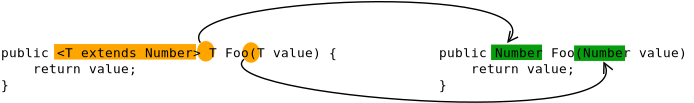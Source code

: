 <?xml version="1.0" encoding="UTF-8"?>
<dia:diagram xmlns:dia="http://www.lysator.liu.se/~alla/dia/">
  <dia:layer name="新建图层 1" visible="true" active="true">
    <dia:object type="Standard - Box" version="0" id="O0">
      <dia:attribute name="obj_pos">
        <dia:point val="15.228,22.368"/>
      </dia:attribute>
      <dia:attribute name="obj_bb">
        <dia:rectangle val="15.228,22.368;22.378,23.193"/>
      </dia:attribute>
      <dia:attribute name="elem_corner">
        <dia:point val="15.228,22.368"/>
      </dia:attribute>
      <dia:attribute name="elem_width">
        <dia:real val="7.15"/>
      </dia:attribute>
      <dia:attribute name="elem_height">
        <dia:real val="0.825"/>
      </dia:attribute>
      <dia:attribute name="border_width">
        <dia:real val="1.175e-38"/>
      </dia:attribute>
      <dia:attribute name="border_color">
        <dia:color val="#ffffff"/>
      </dia:attribute>
      <dia:attribute name="inner_color">
        <dia:color val="#ffa500"/>
      </dia:attribute>
      <dia:attribute name="show_background">
        <dia:boolean val="true"/>
      </dia:attribute>
    </dia:object>
    <dia:object type="Standard - Ellipse" version="0" id="O1">
      <dia:attribute name="obj_pos">
        <dia:point val="22.378,22.218"/>
      </dia:attribute>
      <dia:attribute name="obj_bb">
        <dia:rectangle val="22.378,22.218;23.303,23.293"/>
      </dia:attribute>
      <dia:attribute name="elem_corner">
        <dia:point val="22.378,22.218"/>
      </dia:attribute>
      <dia:attribute name="elem_width">
        <dia:real val="0.925"/>
      </dia:attribute>
      <dia:attribute name="elem_height">
        <dia:real val="1.075"/>
      </dia:attribute>
      <dia:attribute name="border_width">
        <dia:real val="1.175e-38"/>
      </dia:attribute>
      <dia:attribute name="border_color">
        <dia:color val="#ffffff"/>
      </dia:attribute>
      <dia:attribute name="inner_color">
        <dia:color val="#ffa500"/>
      </dia:attribute>
    </dia:object>
    <dia:object type="Standard - Ellipse" version="0" id="O2">
      <dia:attribute name="obj_pos">
        <dia:point val="24.64,22.28"/>
      </dia:attribute>
      <dia:attribute name="obj_bb">
        <dia:rectangle val="24.64,22.28;25.565,23.355"/>
      </dia:attribute>
      <dia:attribute name="elem_corner">
        <dia:point val="24.64,22.28"/>
      </dia:attribute>
      <dia:attribute name="elem_width">
        <dia:real val="0.925"/>
      </dia:attribute>
      <dia:attribute name="elem_height">
        <dia:real val="1.075"/>
      </dia:attribute>
      <dia:attribute name="border_width">
        <dia:real val="1.175e-38"/>
      </dia:attribute>
      <dia:attribute name="border_color">
        <dia:color val="#ffffff"/>
      </dia:attribute>
      <dia:attribute name="inner_color">
        <dia:color val="#ffa500"/>
      </dia:attribute>
    </dia:object>
    <dia:object type="Standard - Box" version="0" id="O3">
      <dia:attribute name="obj_pos">
        <dia:point val="37.078,22.393"/>
      </dia:attribute>
      <dia:attribute name="obj_bb">
        <dia:rectangle val="37.078,22.393;39.678,23.218"/>
      </dia:attribute>
      <dia:attribute name="elem_corner">
        <dia:point val="37.078,22.393"/>
      </dia:attribute>
      <dia:attribute name="elem_width">
        <dia:real val="2.6"/>
      </dia:attribute>
      <dia:attribute name="elem_height">
        <dia:real val="0.825"/>
      </dia:attribute>
      <dia:attribute name="border_width">
        <dia:real val="1.175e-38"/>
      </dia:attribute>
      <dia:attribute name="border_color">
        <dia:color val="#ffffff"/>
      </dia:attribute>
      <dia:attribute name="inner_color">
        <dia:color val="#089d0e"/>
      </dia:attribute>
      <dia:attribute name="show_background">
        <dia:boolean val="true"/>
      </dia:attribute>
    </dia:object>
    <dia:object type="Standard - Box" version="0" id="O4">
      <dia:attribute name="obj_pos">
        <dia:point val="41.23,22.438"/>
      </dia:attribute>
      <dia:attribute name="obj_bb">
        <dia:rectangle val="41.23,22.438;43.83,23.263"/>
      </dia:attribute>
      <dia:attribute name="elem_corner">
        <dia:point val="41.23,22.438"/>
      </dia:attribute>
      <dia:attribute name="elem_width">
        <dia:real val="2.6"/>
      </dia:attribute>
      <dia:attribute name="elem_height">
        <dia:real val="0.825"/>
      </dia:attribute>
      <dia:attribute name="border_width">
        <dia:real val="1.175e-38"/>
      </dia:attribute>
      <dia:attribute name="border_color">
        <dia:color val="#ffffff"/>
      </dia:attribute>
      <dia:attribute name="inner_color">
        <dia:color val="#089d0e"/>
      </dia:attribute>
      <dia:attribute name="show_background">
        <dia:boolean val="true"/>
      </dia:attribute>
    </dia:object>
    <dia:object type="Standard - BezierLine" version="0" id="O5">
      <dia:attribute name="obj_pos">
        <dia:point val="22.84,22.755"/>
      </dia:attribute>
      <dia:attribute name="obj_bb">
        <dia:rectangle val="22.448,20.26;38.145,22.392"/>
      </dia:attribute>
      <dia:attribute name="bez_points">
        <dia:point val="22.84,22.755"/>
        <dia:point val="21.353,20.418"/>
        <dia:point val="40.303,19.268"/>
        <dia:point val="37.903,22.343"/>
      </dia:attribute>
      <dia:attribute name="corner_types">
        <dia:enum val="0"/>
        <dia:enum val="0"/>
      </dia:attribute>
      <dia:attribute name="line_width">
        <dia:real val="0.07"/>
      </dia:attribute>
      <dia:attribute name="end_arrow">
        <dia:enum val="1"/>
      </dia:attribute>
      <dia:attribute name="end_arrow_length">
        <dia:real val="0.5"/>
      </dia:attribute>
      <dia:attribute name="end_arrow_width">
        <dia:real val="0.5"/>
      </dia:attribute>
      <dia:connections>
        <dia:connection handle="0" to="O1" connection="8"/>
      </dia:connections>
    </dia:object>
    <dia:object type="Standard - BezierLine" version="0" id="O6">
      <dia:attribute name="obj_pos">
        <dia:point val="25.103,22.818"/>
      </dia:attribute>
      <dia:attribute name="obj_bb">
        <dia:rectangle val="24.589,23.1;42.843,25.305"/>
      </dia:attribute>
      <dia:attribute name="bez_points">
        <dia:point val="25.103,22.818"/>
        <dia:point val="23.153,24.643"/>
        <dia:point val="44.153,26.368"/>
        <dia:point val="42.53,22.85"/>
      </dia:attribute>
      <dia:attribute name="corner_types">
        <dia:enum val="0"/>
        <dia:enum val="0"/>
      </dia:attribute>
      <dia:attribute name="line_width">
        <dia:real val="0.07"/>
      </dia:attribute>
      <dia:attribute name="end_arrow">
        <dia:enum val="1"/>
      </dia:attribute>
      <dia:attribute name="end_arrow_length">
        <dia:real val="0.5"/>
      </dia:attribute>
      <dia:attribute name="end_arrow_width">
        <dia:real val="0.5"/>
      </dia:attribute>
      <dia:connections>
        <dia:connection handle="0" to="O2" connection="8"/>
        <dia:connection handle="3" to="O4" connection="8"/>
      </dia:connections>
    </dia:object>
  </dia:layer>
  <dia:layer name="背景" visible="true">
    <dia:object type="Standard - Text" version="1" id="O7">
      <dia:attribute name="obj_pos">
        <dia:point val="12.6,23.05"/>
      </dia:attribute>
      <dia:attribute name="obj_bb">
        <dia:rectangle val="12.6,22.455;28.77,24.8"/>
      </dia:attribute>
      <dia:attribute name="text">
        <dia:composite type="text">
          <dia:attribute name="string">
            <dia:string>#public &lt;T extends Number&gt; T Foo(T value) {
    return value;
}   #</dia:string>
          </dia:attribute>
          <dia:attribute name="font">
            <dia:font family="monospace" style="0" name="Courier"/>
          </dia:attribute>
          <dia:attribute name="height">
            <dia:real val="0.8"/>
          </dia:attribute>
          <dia:attribute name="pos">
            <dia:point val="12.6,23.05"/>
          </dia:attribute>
          <dia:attribute name="color">
            <dia:color val="#000000"/>
          </dia:attribute>
          <dia:attribute name="alignment">
            <dia:enum val="0"/>
          </dia:attribute>
        </dia:composite>
      </dia:attribute>
      <dia:attribute name="valign">
        <dia:enum val="3"/>
      </dia:attribute>
    </dia:object>
    <dia:object type="Standard - Text" version="1" id="O8">
      <dia:attribute name="obj_pos">
        <dia:point val="34.505,23.058"/>
      </dia:attribute>
      <dia:attribute name="obj_bb">
        <dia:rectangle val="34.505,22.444;47.229,24.845"/>
      </dia:attribute>
      <dia:attribute name="text">
        <dia:composite type="text">
          <dia:attribute name="string">
            <dia:string>#public Number Foo(Number value) {
    return value;
}   #</dia:string>
          </dia:attribute>
          <dia:attribute name="font">
            <dia:font family="monospace" style="0" name="Courier"/>
          </dia:attribute>
          <dia:attribute name="height">
            <dia:real val="0.8"/>
          </dia:attribute>
          <dia:attribute name="pos">
            <dia:point val="34.505,23.058"/>
          </dia:attribute>
          <dia:attribute name="color">
            <dia:color val="#000000"/>
          </dia:attribute>
          <dia:attribute name="alignment">
            <dia:enum val="0"/>
          </dia:attribute>
        </dia:composite>
      </dia:attribute>
      <dia:attribute name="valign">
        <dia:enum val="3"/>
      </dia:attribute>
    </dia:object>
  </dia:layer>
</dia:diagram>
